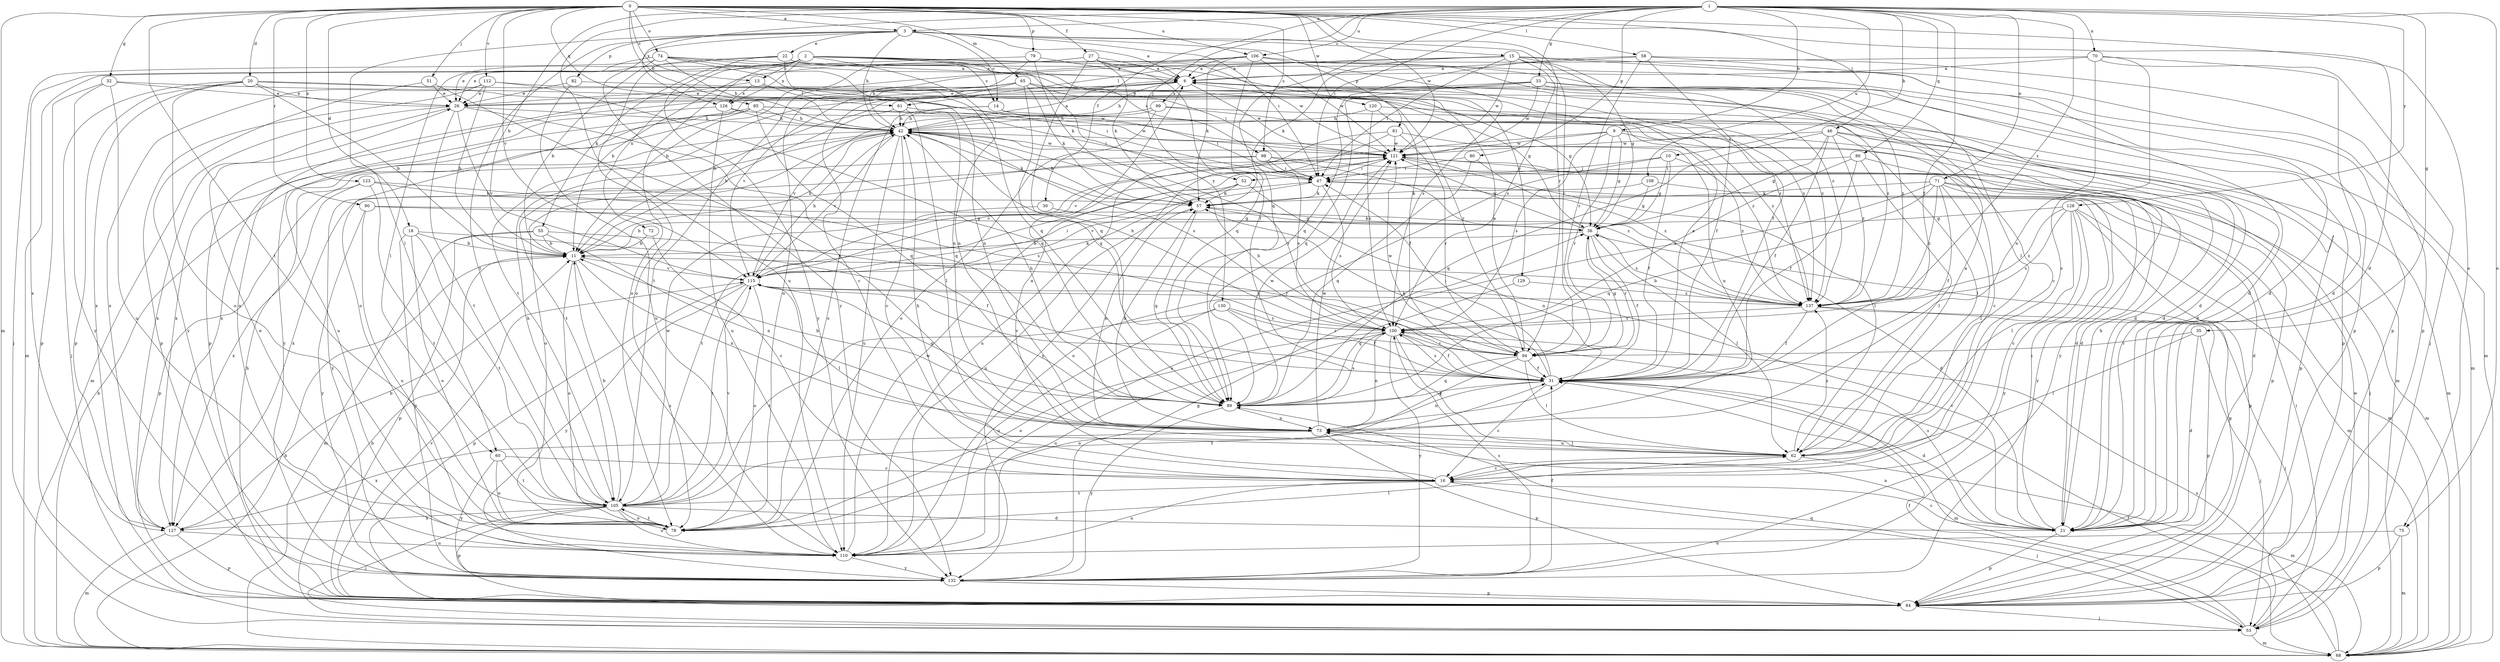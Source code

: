 strict digraph  {
0;
1;
2;
3;
6;
9;
10;
11;
13;
14;
15;
16;
18;
20;
21;
22;
26;
27;
30;
31;
32;
33;
35;
36;
42;
46;
47;
51;
52;
53;
55;
57;
58;
60;
61;
62;
65;
68;
70;
71;
72;
73;
74;
75;
78;
79;
80;
81;
82;
84;
85;
86;
89;
90;
94;
98;
99;
100;
105;
106;
108;
110;
112;
115;
120;
121;
123;
126;
127;
128;
129;
130;
132;
137;
0 -> 3  [label=a];
0 -> 13  [label=c];
0 -> 18  [label=d];
0 -> 20  [label=d];
0 -> 21  [label=d];
0 -> 27  [label=f];
0 -> 32  [label=g];
0 -> 42  [label=h];
0 -> 46  [label=i];
0 -> 51  [label=j];
0 -> 58  [label=l];
0 -> 65  [label=m];
0 -> 68  [label=m];
0 -> 74  [label=o];
0 -> 75  [label=o];
0 -> 79  [label=p];
0 -> 85  [label=q];
0 -> 90  [label=r];
0 -> 94  [label=r];
0 -> 98  [label=s];
0 -> 105  [label=t];
0 -> 106  [label=u];
0 -> 112  [label=v];
0 -> 115  [label=v];
0 -> 120  [label=w];
0 -> 121  [label=w];
0 -> 123  [label=x];
1 -> 3  [label=a];
1 -> 9  [label=b];
1 -> 10  [label=b];
1 -> 11  [label=b];
1 -> 30  [label=f];
1 -> 31  [label=f];
1 -> 33  [label=g];
1 -> 35  [label=g];
1 -> 47  [label=i];
1 -> 52  [label=j];
1 -> 70  [label=n];
1 -> 71  [label=n];
1 -> 75  [label=o];
1 -> 80  [label=p];
1 -> 86  [label=q];
1 -> 89  [label=q];
1 -> 106  [label=u];
1 -> 108  [label=u];
1 -> 110  [label=u];
1 -> 126  [label=x];
1 -> 128  [label=y];
1 -> 137  [label=z];
2 -> 13  [label=c];
2 -> 14  [label=c];
2 -> 55  [label=k];
2 -> 60  [label=l];
2 -> 72  [label=n];
2 -> 73  [label=n];
2 -> 78  [label=o];
2 -> 98  [label=s];
2 -> 126  [label=x];
2 -> 129  [label=y];
2 -> 130  [label=y];
2 -> 137  [label=z];
3 -> 6  [label=a];
3 -> 14  [label=c];
3 -> 15  [label=c];
3 -> 22  [label=e];
3 -> 42  [label=h];
3 -> 47  [label=i];
3 -> 60  [label=l];
3 -> 81  [label=p];
3 -> 82  [label=p];
3 -> 94  [label=r];
3 -> 105  [label=t];
3 -> 132  [label=y];
6 -> 26  [label=e];
6 -> 31  [label=f];
6 -> 42  [label=h];
6 -> 68  [label=m];
6 -> 84  [label=p];
6 -> 99  [label=s];
6 -> 105  [label=t];
6 -> 121  [label=w];
6 -> 137  [label=z];
9 -> 16  [label=c];
9 -> 36  [label=g];
9 -> 94  [label=r];
9 -> 100  [label=s];
9 -> 115  [label=v];
9 -> 121  [label=w];
9 -> 132  [label=y];
10 -> 31  [label=f];
10 -> 36  [label=g];
10 -> 52  [label=j];
10 -> 110  [label=u];
10 -> 137  [label=z];
11 -> 42  [label=h];
11 -> 73  [label=n];
11 -> 78  [label=o];
11 -> 110  [label=u];
11 -> 115  [label=v];
13 -> 36  [label=g];
13 -> 61  [label=l];
13 -> 78  [label=o];
13 -> 126  [label=x];
14 -> 42  [label=h];
14 -> 47  [label=i];
14 -> 78  [label=o];
14 -> 137  [label=z];
15 -> 6  [label=a];
15 -> 36  [label=g];
15 -> 47  [label=i];
15 -> 57  [label=k];
15 -> 61  [label=l];
15 -> 62  [label=l];
15 -> 68  [label=m];
15 -> 84  [label=p];
15 -> 100  [label=s];
15 -> 121  [label=w];
16 -> 6  [label=a];
16 -> 42  [label=h];
16 -> 53  [label=j];
16 -> 105  [label=t];
16 -> 110  [label=u];
18 -> 11  [label=b];
18 -> 31  [label=f];
18 -> 78  [label=o];
18 -> 105  [label=t];
18 -> 132  [label=y];
20 -> 11  [label=b];
20 -> 26  [label=e];
20 -> 47  [label=i];
20 -> 53  [label=j];
20 -> 78  [label=o];
20 -> 84  [label=p];
20 -> 127  [label=x];
20 -> 137  [label=z];
21 -> 16  [label=c];
21 -> 42  [label=h];
21 -> 47  [label=i];
21 -> 73  [label=n];
21 -> 84  [label=p];
21 -> 100  [label=s];
21 -> 115  [label=v];
22 -> 6  [label=a];
22 -> 21  [label=d];
22 -> 26  [label=e];
22 -> 73  [label=n];
22 -> 78  [label=o];
22 -> 132  [label=y];
26 -> 42  [label=h];
26 -> 68  [label=m];
26 -> 89  [label=q];
26 -> 105  [label=t];
26 -> 115  [label=v];
26 -> 127  [label=x];
27 -> 6  [label=a];
27 -> 11  [label=b];
27 -> 31  [label=f];
27 -> 57  [label=k];
27 -> 68  [label=m];
27 -> 89  [label=q];
27 -> 121  [label=w];
30 -> 11  [label=b];
30 -> 36  [label=g];
31 -> 6  [label=a];
31 -> 16  [label=c];
31 -> 21  [label=d];
31 -> 42  [label=h];
31 -> 47  [label=i];
31 -> 57  [label=k];
31 -> 68  [label=m];
31 -> 73  [label=n];
31 -> 89  [label=q];
31 -> 100  [label=s];
31 -> 115  [label=v];
32 -> 26  [label=e];
32 -> 84  [label=p];
32 -> 110  [label=u];
32 -> 121  [label=w];
32 -> 132  [label=y];
33 -> 11  [label=b];
33 -> 16  [label=c];
33 -> 26  [label=e];
33 -> 84  [label=p];
33 -> 89  [label=q];
33 -> 121  [label=w];
33 -> 137  [label=z];
35 -> 21  [label=d];
35 -> 53  [label=j];
35 -> 62  [label=l];
35 -> 94  [label=r];
36 -> 11  [label=b];
36 -> 31  [label=f];
36 -> 57  [label=k];
36 -> 62  [label=l];
36 -> 94  [label=r];
36 -> 121  [label=w];
36 -> 137  [label=z];
42 -> 6  [label=a];
42 -> 16  [label=c];
42 -> 57  [label=k];
42 -> 94  [label=r];
42 -> 100  [label=s];
42 -> 105  [label=t];
42 -> 110  [label=u];
42 -> 115  [label=v];
42 -> 121  [label=w];
46 -> 31  [label=f];
46 -> 36  [label=g];
46 -> 62  [label=l];
46 -> 68  [label=m];
46 -> 84  [label=p];
46 -> 89  [label=q];
46 -> 121  [label=w];
46 -> 137  [label=z];
47 -> 57  [label=k];
47 -> 100  [label=s];
47 -> 115  [label=v];
51 -> 26  [label=e];
51 -> 73  [label=n];
51 -> 132  [label=y];
52 -> 57  [label=k];
52 -> 73  [label=n];
52 -> 105  [label=t];
52 -> 110  [label=u];
53 -> 11  [label=b];
53 -> 31  [label=f];
53 -> 47  [label=i];
53 -> 68  [label=m];
53 -> 89  [label=q];
53 -> 121  [label=w];
55 -> 11  [label=b];
55 -> 68  [label=m];
55 -> 73  [label=n];
55 -> 84  [label=p];
55 -> 94  [label=r];
57 -> 36  [label=g];
57 -> 42  [label=h];
57 -> 73  [label=n];
57 -> 89  [label=q];
58 -> 6  [label=a];
58 -> 21  [label=d];
58 -> 31  [label=f];
58 -> 84  [label=p];
58 -> 89  [label=q];
58 -> 94  [label=r];
60 -> 16  [label=c];
60 -> 78  [label=o];
60 -> 105  [label=t];
60 -> 132  [label=y];
61 -> 11  [label=b];
61 -> 42  [label=h];
61 -> 62  [label=l];
61 -> 121  [label=w];
62 -> 6  [label=a];
62 -> 16  [label=c];
62 -> 68  [label=m];
62 -> 73  [label=n];
62 -> 137  [label=z];
65 -> 16  [label=c];
65 -> 21  [label=d];
65 -> 26  [label=e];
65 -> 36  [label=g];
65 -> 57  [label=k];
65 -> 78  [label=o];
65 -> 89  [label=q];
65 -> 94  [label=r];
65 -> 115  [label=v];
68 -> 11  [label=b];
68 -> 31  [label=f];
68 -> 42  [label=h];
68 -> 100  [label=s];
70 -> 6  [label=a];
70 -> 16  [label=c];
70 -> 21  [label=d];
70 -> 53  [label=j];
70 -> 73  [label=n];
70 -> 78  [label=o];
71 -> 21  [label=d];
71 -> 31  [label=f];
71 -> 57  [label=k];
71 -> 62  [label=l];
71 -> 68  [label=m];
71 -> 89  [label=q];
71 -> 110  [label=u];
71 -> 132  [label=y];
71 -> 137  [label=z];
72 -> 11  [label=b];
72 -> 16  [label=c];
73 -> 57  [label=k];
73 -> 62  [label=l];
73 -> 84  [label=p];
73 -> 121  [label=w];
73 -> 127  [label=x];
74 -> 6  [label=a];
74 -> 11  [label=b];
74 -> 26  [label=e];
74 -> 42  [label=h];
74 -> 47  [label=i];
74 -> 53  [label=j];
74 -> 73  [label=n];
74 -> 89  [label=q];
75 -> 68  [label=m];
75 -> 84  [label=p];
75 -> 110  [label=u];
78 -> 62  [label=l];
78 -> 105  [label=t];
79 -> 6  [label=a];
79 -> 42  [label=h];
79 -> 57  [label=k];
79 -> 127  [label=x];
80 -> 47  [label=i];
80 -> 89  [label=q];
80 -> 137  [label=z];
81 -> 73  [label=n];
81 -> 94  [label=r];
81 -> 110  [label=u];
81 -> 121  [label=w];
81 -> 132  [label=y];
82 -> 26  [label=e];
82 -> 110  [label=u];
82 -> 137  [label=z];
84 -> 36  [label=g];
84 -> 42  [label=h];
84 -> 53  [label=j];
84 -> 115  [label=v];
85 -> 21  [label=d];
85 -> 42  [label=h];
85 -> 47  [label=i];
85 -> 89  [label=q];
85 -> 110  [label=u];
85 -> 127  [label=x];
85 -> 132  [label=y];
86 -> 21  [label=d];
86 -> 31  [label=f];
86 -> 47  [label=i];
86 -> 62  [label=l];
86 -> 100  [label=s];
89 -> 11  [label=b];
89 -> 42  [label=h];
89 -> 73  [label=n];
89 -> 100  [label=s];
89 -> 121  [label=w];
89 -> 132  [label=y];
90 -> 21  [label=d];
90 -> 36  [label=g];
90 -> 110  [label=u];
90 -> 132  [label=y];
94 -> 6  [label=a];
94 -> 31  [label=f];
94 -> 36  [label=g];
94 -> 62  [label=l];
94 -> 78  [label=o];
94 -> 89  [label=q];
94 -> 121  [label=w];
98 -> 21  [label=d];
98 -> 47  [label=i];
98 -> 78  [label=o];
98 -> 100  [label=s];
98 -> 132  [label=y];
98 -> 137  [label=z];
99 -> 21  [label=d];
99 -> 42  [label=h];
99 -> 68  [label=m];
99 -> 78  [label=o];
99 -> 115  [label=v];
100 -> 31  [label=f];
100 -> 42  [label=h];
100 -> 62  [label=l];
100 -> 73  [label=n];
100 -> 78  [label=o];
100 -> 94  [label=r];
100 -> 110  [label=u];
100 -> 132  [label=y];
105 -> 11  [label=b];
105 -> 21  [label=d];
105 -> 31  [label=f];
105 -> 42  [label=h];
105 -> 53  [label=j];
105 -> 78  [label=o];
105 -> 84  [label=p];
105 -> 110  [label=u];
105 -> 115  [label=v];
105 -> 121  [label=w];
105 -> 127  [label=x];
106 -> 6  [label=a];
106 -> 11  [label=b];
106 -> 57  [label=k];
106 -> 84  [label=p];
106 -> 89  [label=q];
106 -> 100  [label=s];
106 -> 105  [label=t];
106 -> 121  [label=w];
108 -> 36  [label=g];
108 -> 57  [label=k];
108 -> 68  [label=m];
110 -> 26  [label=e];
110 -> 121  [label=w];
110 -> 132  [label=y];
112 -> 11  [label=b];
112 -> 26  [label=e];
112 -> 84  [label=p];
112 -> 89  [label=q];
112 -> 127  [label=x];
112 -> 137  [label=z];
115 -> 42  [label=h];
115 -> 47  [label=i];
115 -> 57  [label=k];
115 -> 62  [label=l];
115 -> 78  [label=o];
115 -> 84  [label=p];
115 -> 89  [label=q];
115 -> 105  [label=t];
115 -> 132  [label=y];
115 -> 137  [label=z];
120 -> 21  [label=d];
120 -> 31  [label=f];
120 -> 42  [label=h];
120 -> 100  [label=s];
121 -> 47  [label=i];
121 -> 53  [label=j];
121 -> 62  [label=l];
121 -> 84  [label=p];
121 -> 115  [label=v];
121 -> 127  [label=x];
123 -> 57  [label=k];
123 -> 84  [label=p];
123 -> 100  [label=s];
123 -> 105  [label=t];
123 -> 127  [label=x];
126 -> 42  [label=h];
126 -> 110  [label=u];
126 -> 127  [label=x];
126 -> 137  [label=z];
127 -> 11  [label=b];
127 -> 68  [label=m];
127 -> 84  [label=p];
127 -> 110  [label=u];
128 -> 16  [label=c];
128 -> 36  [label=g];
128 -> 62  [label=l];
128 -> 68  [label=m];
128 -> 84  [label=p];
128 -> 100  [label=s];
128 -> 132  [label=y];
128 -> 137  [label=z];
129 -> 89  [label=q];
129 -> 137  [label=z];
130 -> 31  [label=f];
130 -> 94  [label=r];
130 -> 100  [label=s];
130 -> 105  [label=t];
130 -> 110  [label=u];
132 -> 31  [label=f];
132 -> 36  [label=g];
132 -> 84  [label=p];
132 -> 100  [label=s];
137 -> 11  [label=b];
137 -> 31  [label=f];
137 -> 53  [label=j];
137 -> 84  [label=p];
137 -> 100  [label=s];
}
